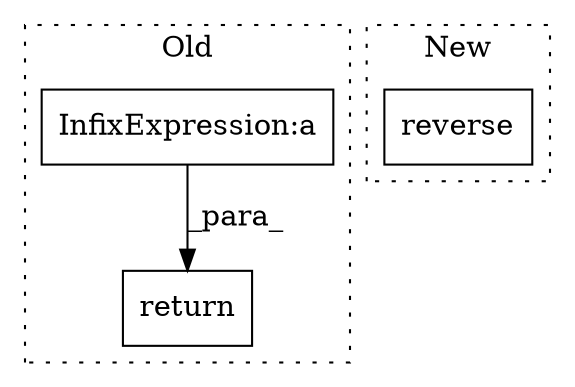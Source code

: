 digraph G {
subgraph cluster0 {
1 [label="return" a="41" s="2954" l="7" shape="box"];
3 [label="InfixExpression:a" a="27" s="1595" l="3" shape="box"];
label = "Old";
style="dotted";
}
subgraph cluster1 {
2 [label="reverse" a="32" s="2891" l="9" shape="box"];
label = "New";
style="dotted";
}
3 -> 1 [label="_para_"];
}